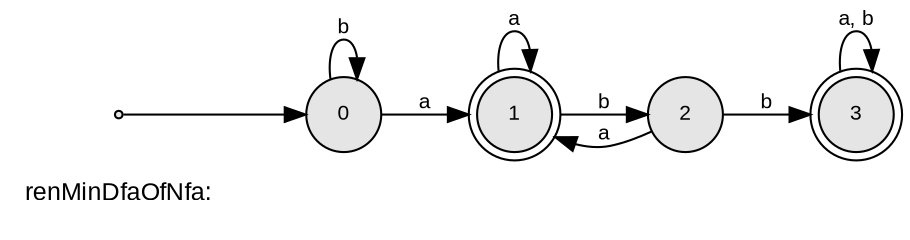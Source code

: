 digraph finite_state_machine {

  rankdir = LR;

  node [fontname = Arial fontsize = 10 style = filled fillcolor = gray90]
  "renMinDfaOfNfa:" [shape = none style = "" fontsize = 12];
  node [shape = point]; START; // shape for START node
  node [shape = circle peripheries = 2] "1" "3"; // shape for final nodes
  node [shape = circle peripheries = 1];  // shape for non-final nodes
  START -> "0";

  "0" -> "0" [label = "b" fontname = Arial fontsize = 10]; 
  "0" -> "1" [label = "a" fontname = Arial fontsize = 10]; 
  "1" -> "1" [label = "a" fontname = Arial fontsize = 10]; 
  "1" -> "2" [label = "b" fontname = Arial fontsize = 10]; 
  "2" -> "1" [label = "a" fontname = Arial fontsize = 10]; 
  "2" -> "3" [label = "b" fontname = Arial fontsize = 10]; 
  "3" -> "3" [label = "a, b" fontname = Arial fontsize = 10]; 

}
